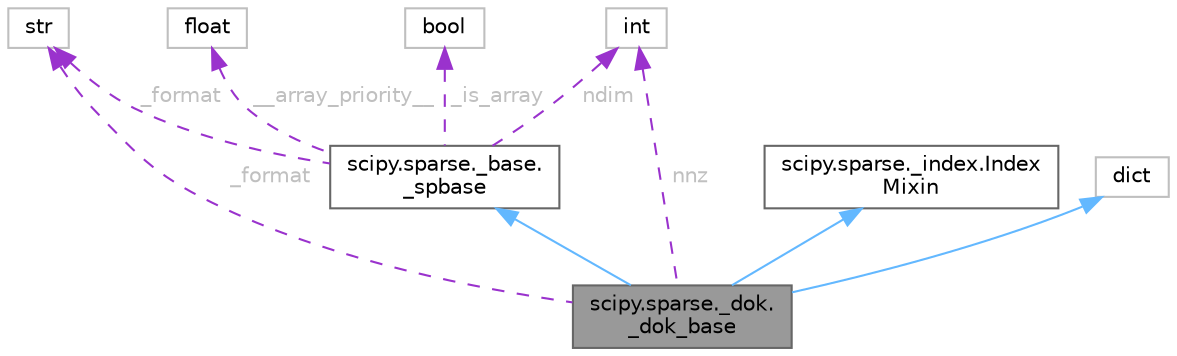 digraph "scipy.sparse._dok._dok_base"
{
 // LATEX_PDF_SIZE
  bgcolor="transparent";
  edge [fontname=Helvetica,fontsize=10,labelfontname=Helvetica,labelfontsize=10];
  node [fontname=Helvetica,fontsize=10,shape=box,height=0.2,width=0.4];
  Node1 [id="Node000001",label="scipy.sparse._dok.\l_dok_base",height=0.2,width=0.4,color="gray40", fillcolor="grey60", style="filled", fontcolor="black",tooltip=" "];
  Node2 -> Node1 [id="edge1_Node000001_Node000002",dir="back",color="steelblue1",style="solid",tooltip=" "];
  Node2 [id="Node000002",label="scipy.sparse._base.\l_spbase",height=0.2,width=0.4,color="gray40", fillcolor="white", style="filled",URL="$d7/daf/classscipy_1_1sparse_1_1__base_1_1__spbase.html",tooltip=" "];
  Node3 -> Node2 [id="edge2_Node000002_Node000003",dir="back",color="darkorchid3",style="dashed",tooltip=" ",label=" __array_priority__",fontcolor="grey" ];
  Node3 [id="Node000003",label="float",height=0.2,width=0.4,color="grey75", fillcolor="white", style="filled",tooltip=" "];
  Node4 -> Node2 [id="edge3_Node000002_Node000004",dir="back",color="darkorchid3",style="dashed",tooltip=" ",label=" _format",fontcolor="grey" ];
  Node4 [id="Node000004",label="str",height=0.2,width=0.4,color="grey75", fillcolor="white", style="filled",tooltip=" "];
  Node5 -> Node2 [id="edge4_Node000002_Node000005",dir="back",color="darkorchid3",style="dashed",tooltip=" ",label=" ndim",fontcolor="grey" ];
  Node5 [id="Node000005",label="int",height=0.2,width=0.4,color="grey75", fillcolor="white", style="filled",tooltip=" "];
  Node6 -> Node2 [id="edge5_Node000002_Node000006",dir="back",color="darkorchid3",style="dashed",tooltip=" ",label=" _is_array",fontcolor="grey" ];
  Node6 [id="Node000006",label="bool",height=0.2,width=0.4,color="grey75", fillcolor="white", style="filled",tooltip=" "];
  Node7 -> Node1 [id="edge6_Node000001_Node000007",dir="back",color="steelblue1",style="solid",tooltip=" "];
  Node7 [id="Node000007",label="scipy.sparse._index.Index\lMixin",height=0.2,width=0.4,color="gray40", fillcolor="white", style="filled",URL="$d2/da5/classscipy_1_1sparse_1_1__index_1_1IndexMixin.html",tooltip=" "];
  Node8 -> Node1 [id="edge7_Node000001_Node000008",dir="back",color="steelblue1",style="solid",tooltip=" "];
  Node8 [id="Node000008",label="dict",height=0.2,width=0.4,color="grey75", fillcolor="white", style="filled",tooltip=" "];
  Node4 -> Node1 [id="edge8_Node000001_Node000004",dir="back",color="darkorchid3",style="dashed",tooltip=" ",label=" _format",fontcolor="grey" ];
  Node5 -> Node1 [id="edge9_Node000001_Node000005",dir="back",color="darkorchid3",style="dashed",tooltip=" ",label=" nnz",fontcolor="grey" ];
}
